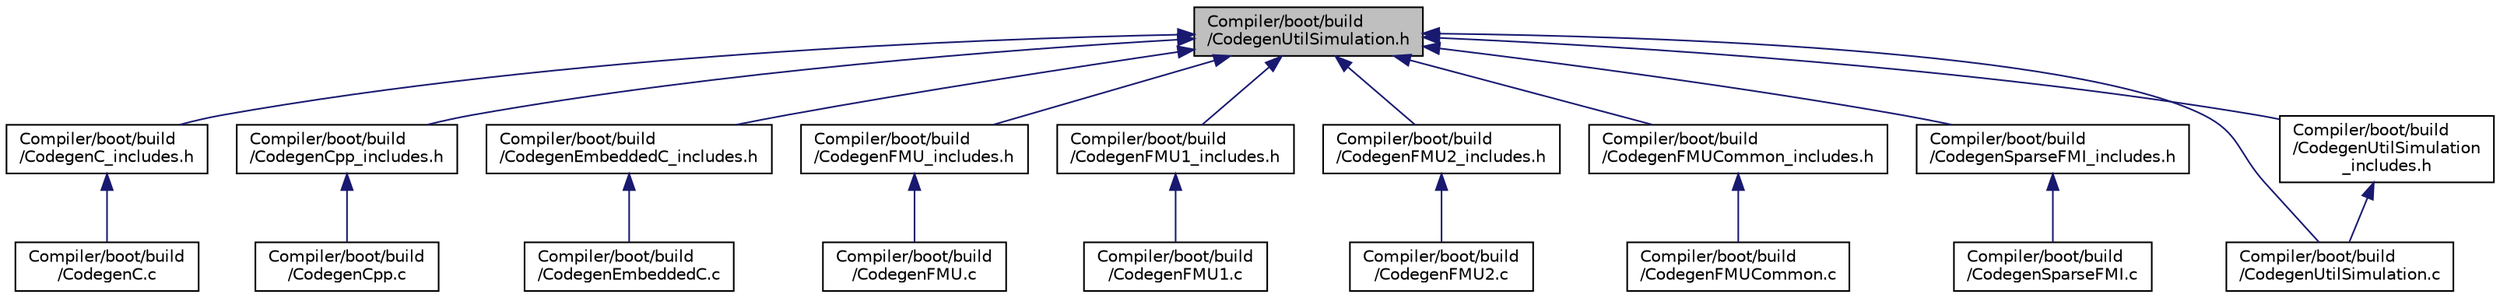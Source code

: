 digraph "Compiler/boot/build/CodegenUtilSimulation.h"
{
  edge [fontname="Helvetica",fontsize="10",labelfontname="Helvetica",labelfontsize="10"];
  node [fontname="Helvetica",fontsize="10",shape=record];
  Node6 [label="Compiler/boot/build\l/CodegenUtilSimulation.h",height=0.2,width=0.4,color="black", fillcolor="grey75", style="filled", fontcolor="black"];
  Node6 -> Node7 [dir="back",color="midnightblue",fontsize="10",style="solid",fontname="Helvetica"];
  Node7 [label="Compiler/boot/build\l/CodegenC_includes.h",height=0.2,width=0.4,color="black", fillcolor="white", style="filled",URL="$d0/d8c/_codegen_c__includes_8h.html"];
  Node7 -> Node8 [dir="back",color="midnightblue",fontsize="10",style="solid",fontname="Helvetica"];
  Node8 [label="Compiler/boot/build\l/CodegenC.c",height=0.2,width=0.4,color="black", fillcolor="white", style="filled",URL="$d4/ddb/_codegen_c_8c.html"];
  Node6 -> Node9 [dir="back",color="midnightblue",fontsize="10",style="solid",fontname="Helvetica"];
  Node9 [label="Compiler/boot/build\l/CodegenCpp_includes.h",height=0.2,width=0.4,color="black", fillcolor="white", style="filled",URL="$d0/d4c/_codegen_cpp__includes_8h.html"];
  Node9 -> Node10 [dir="back",color="midnightblue",fontsize="10",style="solid",fontname="Helvetica"];
  Node10 [label="Compiler/boot/build\l/CodegenCpp.c",height=0.2,width=0.4,color="black", fillcolor="white", style="filled",URL="$d0/df9/_codegen_cpp_8c.html"];
  Node6 -> Node11 [dir="back",color="midnightblue",fontsize="10",style="solid",fontname="Helvetica"];
  Node11 [label="Compiler/boot/build\l/CodegenEmbeddedC_includes.h",height=0.2,width=0.4,color="black", fillcolor="white", style="filled",URL="$d3/d36/_codegen_embedded_c__includes_8h.html"];
  Node11 -> Node12 [dir="back",color="midnightblue",fontsize="10",style="solid",fontname="Helvetica"];
  Node12 [label="Compiler/boot/build\l/CodegenEmbeddedC.c",height=0.2,width=0.4,color="black", fillcolor="white", style="filled",URL="$d6/d59/_codegen_embedded_c_8c.html"];
  Node6 -> Node13 [dir="back",color="midnightblue",fontsize="10",style="solid",fontname="Helvetica"];
  Node13 [label="Compiler/boot/build\l/CodegenFMU_includes.h",height=0.2,width=0.4,color="black", fillcolor="white", style="filled",URL="$d6/d6a/_codegen_f_m_u__includes_8h.html"];
  Node13 -> Node14 [dir="back",color="midnightblue",fontsize="10",style="solid",fontname="Helvetica"];
  Node14 [label="Compiler/boot/build\l/CodegenFMU.c",height=0.2,width=0.4,color="black", fillcolor="white", style="filled",URL="$de/dab/_codegen_f_m_u_8c.html"];
  Node6 -> Node15 [dir="back",color="midnightblue",fontsize="10",style="solid",fontname="Helvetica"];
  Node15 [label="Compiler/boot/build\l/CodegenFMU1_includes.h",height=0.2,width=0.4,color="black", fillcolor="white", style="filled",URL="$d6/d2e/_codegen_f_m_u1__includes_8h.html"];
  Node15 -> Node16 [dir="back",color="midnightblue",fontsize="10",style="solid",fontname="Helvetica"];
  Node16 [label="Compiler/boot/build\l/CodegenFMU1.c",height=0.2,width=0.4,color="black", fillcolor="white", style="filled",URL="$d6/d35/_codegen_f_m_u1_8c.html"];
  Node6 -> Node17 [dir="back",color="midnightblue",fontsize="10",style="solid",fontname="Helvetica"];
  Node17 [label="Compiler/boot/build\l/CodegenFMU2_includes.h",height=0.2,width=0.4,color="black", fillcolor="white", style="filled",URL="$d6/d27/_codegen_f_m_u2__includes_8h.html"];
  Node17 -> Node18 [dir="back",color="midnightblue",fontsize="10",style="solid",fontname="Helvetica"];
  Node18 [label="Compiler/boot/build\l/CodegenFMU2.c",height=0.2,width=0.4,color="black", fillcolor="white", style="filled",URL="$d7/d7b/_codegen_f_m_u2_8c.html"];
  Node6 -> Node19 [dir="back",color="midnightblue",fontsize="10",style="solid",fontname="Helvetica"];
  Node19 [label="Compiler/boot/build\l/CodegenFMUCommon_includes.h",height=0.2,width=0.4,color="black", fillcolor="white", style="filled",URL="$dd/d2d/_codegen_f_m_u_common__includes_8h.html"];
  Node19 -> Node20 [dir="back",color="midnightblue",fontsize="10",style="solid",fontname="Helvetica"];
  Node20 [label="Compiler/boot/build\l/CodegenFMUCommon.c",height=0.2,width=0.4,color="black", fillcolor="white", style="filled",URL="$d4/d4f/_codegen_f_m_u_common_8c.html"];
  Node6 -> Node21 [dir="back",color="midnightblue",fontsize="10",style="solid",fontname="Helvetica"];
  Node21 [label="Compiler/boot/build\l/CodegenSparseFMI_includes.h",height=0.2,width=0.4,color="black", fillcolor="white", style="filled",URL="$d9/d1e/_codegen_sparse_f_m_i__includes_8h.html"];
  Node21 -> Node22 [dir="back",color="midnightblue",fontsize="10",style="solid",fontname="Helvetica"];
  Node22 [label="Compiler/boot/build\l/CodegenSparseFMI.c",height=0.2,width=0.4,color="black", fillcolor="white", style="filled",URL="$d1/d2e/_codegen_sparse_f_m_i_8c.html"];
  Node6 -> Node23 [dir="back",color="midnightblue",fontsize="10",style="solid",fontname="Helvetica"];
  Node23 [label="Compiler/boot/build\l/CodegenUtilSimulation.c",height=0.2,width=0.4,color="black", fillcolor="white", style="filled",URL="$d1/dda/_codegen_util_simulation_8c.html"];
  Node6 -> Node24 [dir="back",color="midnightblue",fontsize="10",style="solid",fontname="Helvetica"];
  Node24 [label="Compiler/boot/build\l/CodegenUtilSimulation\l_includes.h",height=0.2,width=0.4,color="black", fillcolor="white", style="filled",URL="$d5/de4/_codegen_util_simulation__includes_8h.html"];
  Node24 -> Node23 [dir="back",color="midnightblue",fontsize="10",style="solid",fontname="Helvetica"];
}
